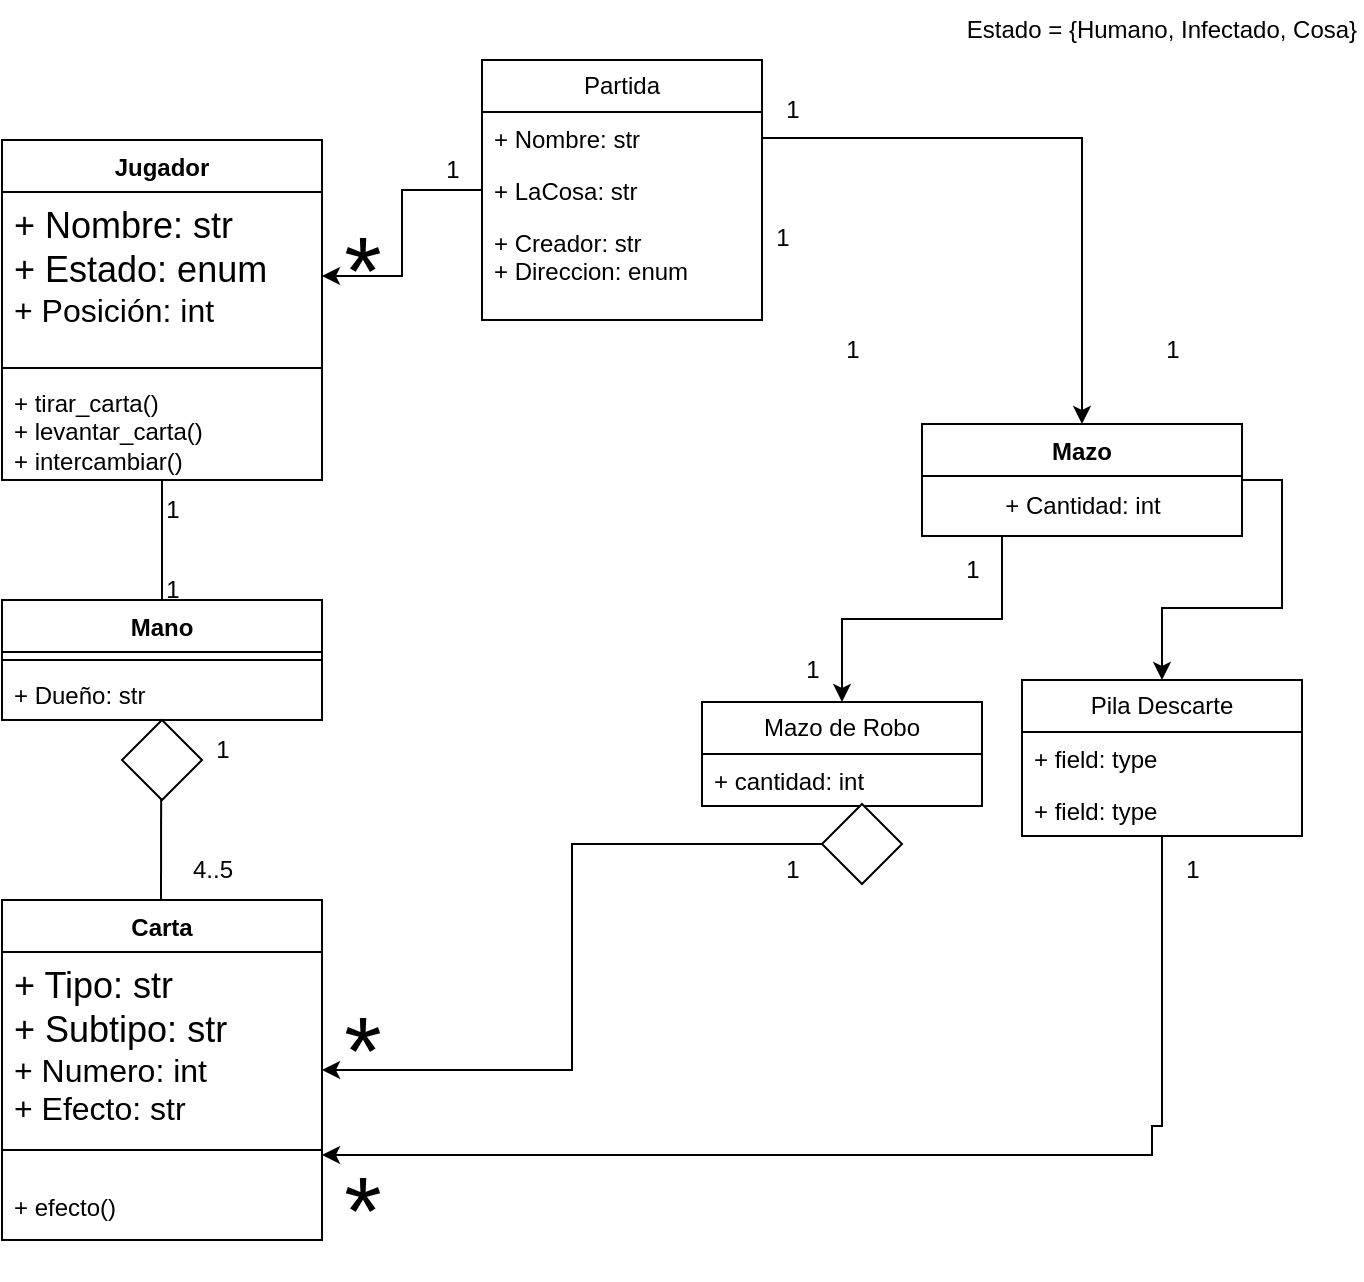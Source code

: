 <mxfile version="21.7.1" type="github">
  <diagram id="C5RBs43oDa-KdzZeNtuy" name="Page-1">
    <mxGraphModel dx="1064" dy="483" grid="1" gridSize="10" guides="1" tooltips="1" connect="1" arrows="1" fold="1" page="1" pageScale="1" pageWidth="827" pageHeight="1169" math="0" shadow="0">
      <root>
        <mxCell id="WIyWlLk6GJQsqaUBKTNV-0" />
        <mxCell id="WIyWlLk6GJQsqaUBKTNV-1" parent="WIyWlLk6GJQsqaUBKTNV-0" />
        <mxCell id="uvzgt-2RuKVB-h7tKYLs-0" value="Jugador" style="swimlane;fontStyle=1;align=center;verticalAlign=top;childLayout=stackLayout;horizontal=1;startSize=26;horizontalStack=0;resizeParent=1;resizeParentMax=0;resizeLast=0;collapsible=1;marginBottom=0;whiteSpace=wrap;html=1;" parent="WIyWlLk6GJQsqaUBKTNV-1" vertex="1">
          <mxGeometry x="120" y="80" width="160" height="170" as="geometry" />
        </mxCell>
        <mxCell id="uvzgt-2RuKVB-h7tKYLs-1" value="&lt;div&gt;&lt;font style=&quot;font-size: 18px;&quot;&gt;+ Nombre: str&lt;br&gt;&lt;/font&gt;&lt;/div&gt;&lt;div&gt;&lt;font style=&quot;font-size: 18px;&quot;&gt;+ Estado: enum&lt;br&gt;&lt;/font&gt;&lt;/div&gt;&lt;div&gt;&lt;font size=&quot;3&quot;&gt;+ Posición: int&lt;br&gt;&lt;/font&gt;&lt;/div&gt;" style="text;strokeColor=none;fillColor=none;align=left;verticalAlign=top;spacingLeft=4;spacingRight=4;overflow=hidden;rotatable=0;points=[[0,0.5],[1,0.5]];portConstraint=eastwest;whiteSpace=wrap;html=1;" parent="uvzgt-2RuKVB-h7tKYLs-0" vertex="1">
          <mxGeometry y="26" width="160" height="84" as="geometry" />
        </mxCell>
        <mxCell id="uvzgt-2RuKVB-h7tKYLs-2" value="" style="line;strokeWidth=1;fillColor=none;align=left;verticalAlign=middle;spacingTop=-1;spacingLeft=3;spacingRight=3;rotatable=0;labelPosition=right;points=[];portConstraint=eastwest;strokeColor=inherit;" parent="uvzgt-2RuKVB-h7tKYLs-0" vertex="1">
          <mxGeometry y="110" width="160" height="8" as="geometry" />
        </mxCell>
        <mxCell id="uvzgt-2RuKVB-h7tKYLs-3" value="&lt;div&gt;+ tirar_carta()&lt;/div&gt;&lt;div&gt;+ levantar_carta()&lt;br&gt;&lt;/div&gt;&lt;div&gt;+ intercambiar()&lt;br&gt;&lt;/div&gt;&lt;div&gt;&lt;br&gt;&lt;/div&gt;" style="text;strokeColor=none;fillColor=none;align=left;verticalAlign=top;spacingLeft=4;spacingRight=4;overflow=hidden;rotatable=0;points=[[0,0.5],[1,0.5]];portConstraint=eastwest;whiteSpace=wrap;html=1;" parent="uvzgt-2RuKVB-h7tKYLs-0" vertex="1">
          <mxGeometry y="118" width="160" height="52" as="geometry" />
        </mxCell>
        <mxCell id="uvzgt-2RuKVB-h7tKYLs-4" value="Carta" style="swimlane;fontStyle=1;align=center;verticalAlign=top;childLayout=stackLayout;horizontal=1;startSize=26;horizontalStack=0;resizeParent=1;resizeParentMax=0;resizeLast=0;collapsible=1;marginBottom=0;whiteSpace=wrap;html=1;" parent="WIyWlLk6GJQsqaUBKTNV-1" vertex="1">
          <mxGeometry x="120" y="460" width="160" height="170" as="geometry" />
        </mxCell>
        <mxCell id="uvzgt-2RuKVB-h7tKYLs-5" value="&lt;div&gt;&lt;font style=&quot;font-size: 18px;&quot;&gt;+ Tipo: str&lt;/font&gt;&lt;/div&gt;&lt;div&gt;&lt;font style=&quot;font-size: 18px;&quot;&gt;+ Subtipo: str&lt;br&gt;&lt;/font&gt;&lt;/div&gt;&lt;div&gt;&lt;font size=&quot;3&quot;&gt;+ Numero: int&lt;br&gt;&lt;/font&gt;&lt;/div&gt;&lt;div&gt;&lt;font size=&quot;3&quot;&gt;+ Efecto: str&lt;br&gt;&lt;/font&gt;&lt;/div&gt;" style="text;strokeColor=none;fillColor=none;align=left;verticalAlign=top;spacingLeft=4;spacingRight=4;overflow=hidden;rotatable=0;points=[[0,0.5],[1,0.5]];portConstraint=eastwest;whiteSpace=wrap;html=1;" parent="uvzgt-2RuKVB-h7tKYLs-4" vertex="1">
          <mxGeometry y="26" width="160" height="84" as="geometry" />
        </mxCell>
        <mxCell id="uvzgt-2RuKVB-h7tKYLs-6" value="" style="line;strokeWidth=1;fillColor=none;align=left;verticalAlign=middle;spacingTop=-1;spacingLeft=3;spacingRight=3;rotatable=0;labelPosition=right;points=[];portConstraint=eastwest;strokeColor=inherit;" parent="uvzgt-2RuKVB-h7tKYLs-4" vertex="1">
          <mxGeometry y="110" width="160" height="30" as="geometry" />
        </mxCell>
        <mxCell id="uvzgt-2RuKVB-h7tKYLs-7" value="+ efecto()" style="text;strokeColor=none;fillColor=none;align=left;verticalAlign=top;spacingLeft=4;spacingRight=4;overflow=hidden;rotatable=0;points=[[0,0.5],[1,0.5]];portConstraint=eastwest;whiteSpace=wrap;html=1;" parent="uvzgt-2RuKVB-h7tKYLs-4" vertex="1">
          <mxGeometry y="140" width="160" height="30" as="geometry" />
        </mxCell>
        <mxCell id="uvzgt-2RuKVB-h7tKYLs-12" value="Mano" style="swimlane;fontStyle=1;align=center;verticalAlign=top;childLayout=stackLayout;horizontal=1;startSize=26;horizontalStack=0;resizeParent=1;resizeParentMax=0;resizeLast=0;collapsible=1;marginBottom=0;whiteSpace=wrap;html=1;" parent="WIyWlLk6GJQsqaUBKTNV-1" vertex="1">
          <mxGeometry x="120" y="310" width="160" height="60" as="geometry" />
        </mxCell>
        <mxCell id="uvzgt-2RuKVB-h7tKYLs-14" value="" style="line;strokeWidth=1;fillColor=none;align=left;verticalAlign=middle;spacingTop=-1;spacingLeft=3;spacingRight=3;rotatable=0;labelPosition=right;points=[];portConstraint=eastwest;strokeColor=inherit;" parent="uvzgt-2RuKVB-h7tKYLs-12" vertex="1">
          <mxGeometry y="26" width="160" height="8" as="geometry" />
        </mxCell>
        <mxCell id="uvzgt-2RuKVB-h7tKYLs-15" value="+ Dueño: str" style="text;strokeColor=none;fillColor=none;align=left;verticalAlign=top;spacingLeft=4;spacingRight=4;overflow=hidden;rotatable=0;points=[[0,0.5],[1,0.5]];portConstraint=eastwest;whiteSpace=wrap;html=1;" parent="uvzgt-2RuKVB-h7tKYLs-12" vertex="1">
          <mxGeometry y="34" width="160" height="26" as="geometry" />
        </mxCell>
        <mxCell id="uvzgt-2RuKVB-h7tKYLs-16" value="" style="endArrow=none;html=1;rounded=0;entryX=0.5;entryY=1;entryDx=0;entryDy=0;" parent="WIyWlLk6GJQsqaUBKTNV-1" source="uvzgt-2RuKVB-h7tKYLs-12" target="uvzgt-2RuKVB-h7tKYLs-0" edge="1">
          <mxGeometry width="50" height="50" relative="1" as="geometry">
            <mxPoint x="390" y="350" as="sourcePoint" />
            <mxPoint x="440" y="300" as="targetPoint" />
          </mxGeometry>
        </mxCell>
        <mxCell id="uvzgt-2RuKVB-h7tKYLs-18" value="" style="endArrow=none;html=1;rounded=0;entryX=0.513;entryY=1.077;entryDx=0;entryDy=0;entryPerimeter=0;" parent="WIyWlLk6GJQsqaUBKTNV-1" edge="1">
          <mxGeometry width="50" height="50" relative="1" as="geometry">
            <mxPoint x="199.5" y="460" as="sourcePoint" />
            <mxPoint x="199.58" y="392.002" as="targetPoint" />
          </mxGeometry>
        </mxCell>
        <mxCell id="uvzgt-2RuKVB-h7tKYLs-19" value="" style="rhombus;whiteSpace=wrap;html=1;" parent="WIyWlLk6GJQsqaUBKTNV-1" vertex="1">
          <mxGeometry x="180" y="370" width="40" height="40" as="geometry" />
        </mxCell>
        <mxCell id="uvzgt-2RuKVB-h7tKYLs-20" value="1" style="text;html=1;align=center;verticalAlign=middle;resizable=0;points=[];autosize=1;strokeColor=none;fillColor=none;" parent="WIyWlLk6GJQsqaUBKTNV-1" vertex="1">
          <mxGeometry x="190" y="250" width="30" height="30" as="geometry" />
        </mxCell>
        <mxCell id="uvzgt-2RuKVB-h7tKYLs-21" value="1" style="text;html=1;align=center;verticalAlign=middle;resizable=0;points=[];autosize=1;strokeColor=none;fillColor=none;" parent="WIyWlLk6GJQsqaUBKTNV-1" vertex="1">
          <mxGeometry x="190" y="290" width="30" height="30" as="geometry" />
        </mxCell>
        <mxCell id="uvzgt-2RuKVB-h7tKYLs-22" value="1" style="text;html=1;align=center;verticalAlign=middle;resizable=0;points=[];autosize=1;strokeColor=none;fillColor=none;" parent="WIyWlLk6GJQsqaUBKTNV-1" vertex="1">
          <mxGeometry x="215" y="370" width="30" height="30" as="geometry" />
        </mxCell>
        <mxCell id="uvzgt-2RuKVB-h7tKYLs-23" value="4..5" style="text;html=1;align=center;verticalAlign=middle;resizable=0;points=[];autosize=1;strokeColor=none;fillColor=none;" parent="WIyWlLk6GJQsqaUBKTNV-1" vertex="1">
          <mxGeometry x="205" y="430" width="40" height="30" as="geometry" />
        </mxCell>
        <mxCell id="uvzgt-2RuKVB-h7tKYLs-24" value="Partida" style="swimlane;fontStyle=0;childLayout=stackLayout;horizontal=1;startSize=26;fillColor=none;horizontalStack=0;resizeParent=1;resizeParentMax=0;resizeLast=0;collapsible=1;marginBottom=0;whiteSpace=wrap;html=1;" parent="WIyWlLk6GJQsqaUBKTNV-1" vertex="1">
          <mxGeometry x="360" y="40" width="140" height="130" as="geometry" />
        </mxCell>
        <mxCell id="uvzgt-2RuKVB-h7tKYLs-25" value="&lt;div&gt;+ Nombre: str&lt;/div&gt;" style="text;strokeColor=none;fillColor=none;align=left;verticalAlign=top;spacingLeft=4;spacingRight=4;overflow=hidden;rotatable=0;points=[[0,0.5],[1,0.5]];portConstraint=eastwest;whiteSpace=wrap;html=1;" parent="uvzgt-2RuKVB-h7tKYLs-24" vertex="1">
          <mxGeometry y="26" width="140" height="26" as="geometry" />
        </mxCell>
        <mxCell id="uvzgt-2RuKVB-h7tKYLs-26" value="&lt;div&gt;+ LaCosa: str&lt;/div&gt;&lt;div&gt;&lt;br&gt;&lt;/div&gt;" style="text;strokeColor=none;fillColor=none;align=left;verticalAlign=top;spacingLeft=4;spacingRight=4;overflow=hidden;rotatable=0;points=[[0,0.5],[1,0.5]];portConstraint=eastwest;whiteSpace=wrap;html=1;" parent="uvzgt-2RuKVB-h7tKYLs-24" vertex="1">
          <mxGeometry y="52" width="140" height="26" as="geometry" />
        </mxCell>
        <mxCell id="uvzgt-2RuKVB-h7tKYLs-27" value="&lt;div&gt;+ Creador: str&lt;/div&gt;&lt;div&gt;+ Direccion: enum&lt;br&gt;&lt;/div&gt;" style="text;strokeColor=none;fillColor=none;align=left;verticalAlign=top;spacingLeft=4;spacingRight=4;overflow=hidden;rotatable=0;points=[[0,0.5],[1,0.5]];portConstraint=eastwest;whiteSpace=wrap;html=1;" parent="uvzgt-2RuKVB-h7tKYLs-24" vertex="1">
          <mxGeometry y="78" width="140" height="52" as="geometry" />
        </mxCell>
        <mxCell id="uvzgt-2RuKVB-h7tKYLs-29" style="edgeStyle=orthogonalEdgeStyle;rounded=0;orthogonalLoop=1;jettySize=auto;html=1;exitX=0;exitY=0.5;exitDx=0;exitDy=0;entryX=1;entryY=0.5;entryDx=0;entryDy=0;" parent="WIyWlLk6GJQsqaUBKTNV-1" source="uvzgt-2RuKVB-h7tKYLs-26" target="uvzgt-2RuKVB-h7tKYLs-1" edge="1">
          <mxGeometry relative="1" as="geometry" />
        </mxCell>
        <mxCell id="uvzgt-2RuKVB-h7tKYLs-30" value="1" style="text;html=1;align=center;verticalAlign=middle;resizable=0;points=[];autosize=1;strokeColor=none;fillColor=none;" parent="WIyWlLk6GJQsqaUBKTNV-1" vertex="1">
          <mxGeometry x="330" y="80" width="30" height="30" as="geometry" />
        </mxCell>
        <mxCell id="uvzgt-2RuKVB-h7tKYLs-35" value="Mazo de Robo" style="swimlane;fontStyle=0;childLayout=stackLayout;horizontal=1;startSize=26;fillColor=none;horizontalStack=0;resizeParent=1;resizeParentMax=0;resizeLast=0;collapsible=1;marginBottom=0;whiteSpace=wrap;html=1;" parent="WIyWlLk6GJQsqaUBKTNV-1" vertex="1">
          <mxGeometry x="470" y="361" width="140" height="52" as="geometry" />
        </mxCell>
        <mxCell id="uvzgt-2RuKVB-h7tKYLs-36" value="+ cantidad: int" style="text;strokeColor=none;fillColor=none;align=left;verticalAlign=top;spacingLeft=4;spacingRight=4;overflow=hidden;rotatable=0;points=[[0,0.5],[1,0.5]];portConstraint=eastwest;whiteSpace=wrap;html=1;" parent="uvzgt-2RuKVB-h7tKYLs-35" vertex="1">
          <mxGeometry y="26" width="140" height="26" as="geometry" />
        </mxCell>
        <mxCell id="uvzgt-2RuKVB-h7tKYLs-39" value="Estado = {Humano, Infectado, Cosa}" style="text;html=1;strokeColor=none;fillColor=none;align=center;verticalAlign=middle;whiteSpace=wrap;rounded=0;" parent="WIyWlLk6GJQsqaUBKTNV-1" vertex="1">
          <mxGeometry x="600" y="10" width="200" height="30" as="geometry" />
        </mxCell>
        <mxCell id="uvzgt-2RuKVB-h7tKYLs-41" value="1" style="text;html=1;align=center;verticalAlign=middle;resizable=0;points=[];autosize=1;strokeColor=none;fillColor=none;" parent="WIyWlLk6GJQsqaUBKTNV-1" vertex="1">
          <mxGeometry x="495" y="114" width="30" height="30" as="geometry" />
        </mxCell>
        <mxCell id="uvzgt-2RuKVB-h7tKYLs-42" value="1" style="text;html=1;align=center;verticalAlign=middle;resizable=0;points=[];autosize=1;strokeColor=none;fillColor=none;" parent="WIyWlLk6GJQsqaUBKTNV-1" vertex="1">
          <mxGeometry x="530" y="170" width="30" height="30" as="geometry" />
        </mxCell>
        <mxCell id="uvzgt-2RuKVB-h7tKYLs-44" style="edgeStyle=orthogonalEdgeStyle;rounded=0;orthogonalLoop=1;jettySize=auto;html=1;entryX=1;entryY=0.5;entryDx=0;entryDy=0;" parent="WIyWlLk6GJQsqaUBKTNV-1" source="uvzgt-2RuKVB-h7tKYLs-43" target="uvzgt-2RuKVB-h7tKYLs-4" edge="1">
          <mxGeometry relative="1" as="geometry" />
        </mxCell>
        <mxCell id="uvzgt-2RuKVB-h7tKYLs-43" value="" style="rhombus;whiteSpace=wrap;html=1;" parent="WIyWlLk6GJQsqaUBKTNV-1" vertex="1">
          <mxGeometry x="530" y="412" width="40" height="40" as="geometry" />
        </mxCell>
        <mxCell id="uvzgt-2RuKVB-h7tKYLs-45" value="1" style="text;html=1;align=center;verticalAlign=middle;resizable=0;points=[];autosize=1;strokeColor=none;fillColor=none;" parent="WIyWlLk6GJQsqaUBKTNV-1" vertex="1">
          <mxGeometry x="500" y="430" width="30" height="30" as="geometry" />
        </mxCell>
        <mxCell id="uvzgt-2RuKVB-h7tKYLs-46" value="&lt;font style=&quot;font-size: 48px;&quot;&gt;*&lt;/font&gt;" style="text;html=1;align=center;verticalAlign=middle;resizable=0;points=[];autosize=1;strokeColor=none;fillColor=none;" parent="WIyWlLk6GJQsqaUBKTNV-1" vertex="1">
          <mxGeometry x="280" y="500" width="40" height="70" as="geometry" />
        </mxCell>
        <mxCell id="uvzgt-2RuKVB-h7tKYLs-47" value="&lt;font style=&quot;font-size: 48px;&quot;&gt;*&lt;/font&gt;" style="text;html=1;align=center;verticalAlign=middle;resizable=0;points=[];autosize=1;strokeColor=none;fillColor=none;" parent="WIyWlLk6GJQsqaUBKTNV-1" vertex="1">
          <mxGeometry x="280" y="110" width="40" height="70" as="geometry" />
        </mxCell>
        <mxCell id="uvzgt-2RuKVB-h7tKYLs-49" style="edgeStyle=orthogonalEdgeStyle;rounded=0;orthogonalLoop=1;jettySize=auto;html=1;entryX=1;entryY=0.75;entryDx=0;entryDy=0;exitX=0.5;exitY=1;exitDx=0;exitDy=0;" parent="WIyWlLk6GJQsqaUBKTNV-1" source="klvOphfadewcryVwKdGv-10" target="uvzgt-2RuKVB-h7tKYLs-4" edge="1">
          <mxGeometry relative="1" as="geometry">
            <Array as="points">
              <mxPoint x="700" y="573" />
              <mxPoint x="695" y="573" />
            </Array>
            <mxPoint x="695" y="410" as="sourcePoint" />
          </mxGeometry>
        </mxCell>
        <mxCell id="uvzgt-2RuKVB-h7tKYLs-51" value="1" style="text;html=1;align=center;verticalAlign=middle;resizable=0;points=[];autosize=1;strokeColor=none;fillColor=none;" parent="WIyWlLk6GJQsqaUBKTNV-1" vertex="1">
          <mxGeometry x="500" y="50" width="30" height="30" as="geometry" />
        </mxCell>
        <mxCell id="uvzgt-2RuKVB-h7tKYLs-52" value="&lt;font style=&quot;font-size: 48px;&quot;&gt;*&lt;/font&gt;" style="text;html=1;align=center;verticalAlign=middle;resizable=0;points=[];autosize=1;strokeColor=none;fillColor=none;" parent="WIyWlLk6GJQsqaUBKTNV-1" vertex="1">
          <mxGeometry x="280" y="580" width="40" height="70" as="geometry" />
        </mxCell>
        <mxCell id="uvzgt-2RuKVB-h7tKYLs-53" value="1" style="text;html=1;align=center;verticalAlign=middle;resizable=0;points=[];autosize=1;strokeColor=none;fillColor=none;" parent="WIyWlLk6GJQsqaUBKTNV-1" vertex="1">
          <mxGeometry x="690" y="170" width="30" height="30" as="geometry" />
        </mxCell>
        <mxCell id="uvzgt-2RuKVB-h7tKYLs-54" value="1" style="text;html=1;align=center;verticalAlign=middle;resizable=0;points=[];autosize=1;strokeColor=none;fillColor=none;" parent="WIyWlLk6GJQsqaUBKTNV-1" vertex="1">
          <mxGeometry x="700" y="430" width="30" height="30" as="geometry" />
        </mxCell>
        <mxCell id="uvzgt-2RuKVB-h7tKYLs-50" style="edgeStyle=orthogonalEdgeStyle;rounded=0;orthogonalLoop=1;jettySize=auto;html=1;exitX=1;exitY=0.5;exitDx=0;exitDy=0;entryX=0.5;entryY=0;entryDx=0;entryDy=0;" parent="WIyWlLk6GJQsqaUBKTNV-1" source="klvOphfadewcryVwKdGv-1" edge="1" target="klvOphfadewcryVwKdGv-10">
          <mxGeometry relative="1" as="geometry">
            <mxPoint x="695" y="360" as="targetPoint" />
          </mxGeometry>
        </mxCell>
        <mxCell id="klvOphfadewcryVwKdGv-5" value="" style="edgeStyle=orthogonalEdgeStyle;rounded=0;orthogonalLoop=1;jettySize=auto;html=1;exitX=1;exitY=0.5;exitDx=0;exitDy=0;entryX=0.5;entryY=0;entryDx=0;entryDy=0;" edge="1" parent="WIyWlLk6GJQsqaUBKTNV-1" source="uvzgt-2RuKVB-h7tKYLs-25" target="klvOphfadewcryVwKdGv-1">
          <mxGeometry relative="1" as="geometry">
            <mxPoint x="685" y="360" as="targetPoint" />
            <mxPoint x="500" y="79" as="sourcePoint" />
          </mxGeometry>
        </mxCell>
        <mxCell id="klvOphfadewcryVwKdGv-6" style="edgeStyle=orthogonalEdgeStyle;rounded=0;orthogonalLoop=1;jettySize=auto;html=1;exitX=0.25;exitY=1;exitDx=0;exitDy=0;entryX=0.5;entryY=0;entryDx=0;entryDy=0;" edge="1" parent="WIyWlLk6GJQsqaUBKTNV-1" source="klvOphfadewcryVwKdGv-1" target="uvzgt-2RuKVB-h7tKYLs-35">
          <mxGeometry relative="1" as="geometry" />
        </mxCell>
        <mxCell id="klvOphfadewcryVwKdGv-1" value="Mazo" style="swimlane;fontStyle=1;align=center;verticalAlign=top;childLayout=stackLayout;horizontal=1;startSize=26;horizontalStack=0;resizeParent=1;resizeParentMax=0;resizeLast=0;collapsible=1;marginBottom=0;whiteSpace=wrap;html=1;" vertex="1" parent="WIyWlLk6GJQsqaUBKTNV-1">
          <mxGeometry x="580" y="222" width="160" height="56" as="geometry" />
        </mxCell>
        <mxCell id="klvOphfadewcryVwKdGv-14" value="+ Cantidad: int" style="text;html=1;align=center;verticalAlign=middle;resizable=0;points=[];autosize=1;strokeColor=none;fillColor=none;" vertex="1" parent="klvOphfadewcryVwKdGv-1">
          <mxGeometry y="26" width="160" height="30" as="geometry" />
        </mxCell>
        <mxCell id="klvOphfadewcryVwKdGv-7" value="1" style="text;html=1;align=center;verticalAlign=middle;resizable=0;points=[];autosize=1;strokeColor=none;fillColor=none;" vertex="1" parent="WIyWlLk6GJQsqaUBKTNV-1">
          <mxGeometry x="590" y="280" width="30" height="30" as="geometry" />
        </mxCell>
        <mxCell id="klvOphfadewcryVwKdGv-8" value="1" style="text;html=1;align=center;verticalAlign=middle;resizable=0;points=[];autosize=1;strokeColor=none;fillColor=none;" vertex="1" parent="WIyWlLk6GJQsqaUBKTNV-1">
          <mxGeometry x="510" y="330" width="30" height="30" as="geometry" />
        </mxCell>
        <mxCell id="klvOphfadewcryVwKdGv-10" value="Pila Descarte" style="swimlane;fontStyle=0;childLayout=stackLayout;horizontal=1;startSize=26;fillColor=none;horizontalStack=0;resizeParent=1;resizeParentMax=0;resizeLast=0;collapsible=1;marginBottom=0;whiteSpace=wrap;html=1;" vertex="1" parent="WIyWlLk6GJQsqaUBKTNV-1">
          <mxGeometry x="630" y="350" width="140" height="78" as="geometry" />
        </mxCell>
        <mxCell id="klvOphfadewcryVwKdGv-11" value="+ field: type" style="text;strokeColor=none;fillColor=none;align=left;verticalAlign=top;spacingLeft=4;spacingRight=4;overflow=hidden;rotatable=0;points=[[0,0.5],[1,0.5]];portConstraint=eastwest;whiteSpace=wrap;html=1;" vertex="1" parent="klvOphfadewcryVwKdGv-10">
          <mxGeometry y="26" width="140" height="26" as="geometry" />
        </mxCell>
        <mxCell id="klvOphfadewcryVwKdGv-12" value="+ field: type" style="text;strokeColor=none;fillColor=none;align=left;verticalAlign=top;spacingLeft=4;spacingRight=4;overflow=hidden;rotatable=0;points=[[0,0.5],[1,0.5]];portConstraint=eastwest;whiteSpace=wrap;html=1;" vertex="1" parent="klvOphfadewcryVwKdGv-10">
          <mxGeometry y="52" width="140" height="26" as="geometry" />
        </mxCell>
      </root>
    </mxGraphModel>
  </diagram>
</mxfile>
